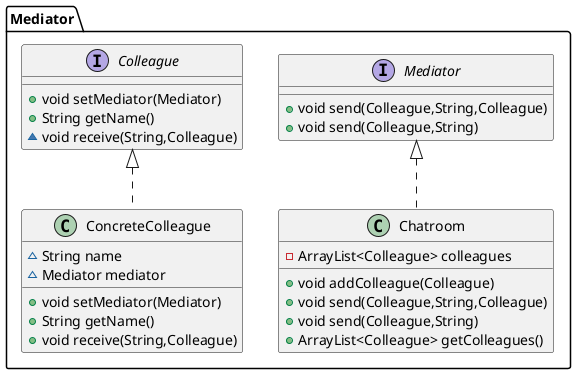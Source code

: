 @startuml


class Mediator.Chatroom implements Mediator.Mediator {
- ArrayList<Colleague> colleagues
+ void addColleague(Colleague)
+ void send(Colleague,String,Colleague)
+ void send(Colleague,String)
+ ArrayList<Colleague> getColleagues()
}

class Mediator.ConcreteColleague implements Mediator.Colleague{
~ String name
~ Mediator mediator
+ void setMediator(Mediator)
+ String getName()
+ void receive(String,Colleague)
}

interface Mediator.Mediator {
+ void send(Colleague,String,Colleague)
+ void send(Colleague,String)
}

interface Mediator.Colleague {
+ void setMediator(Mediator)
+ String getName()
~ void receive(String,Colleague)
}

@enduml